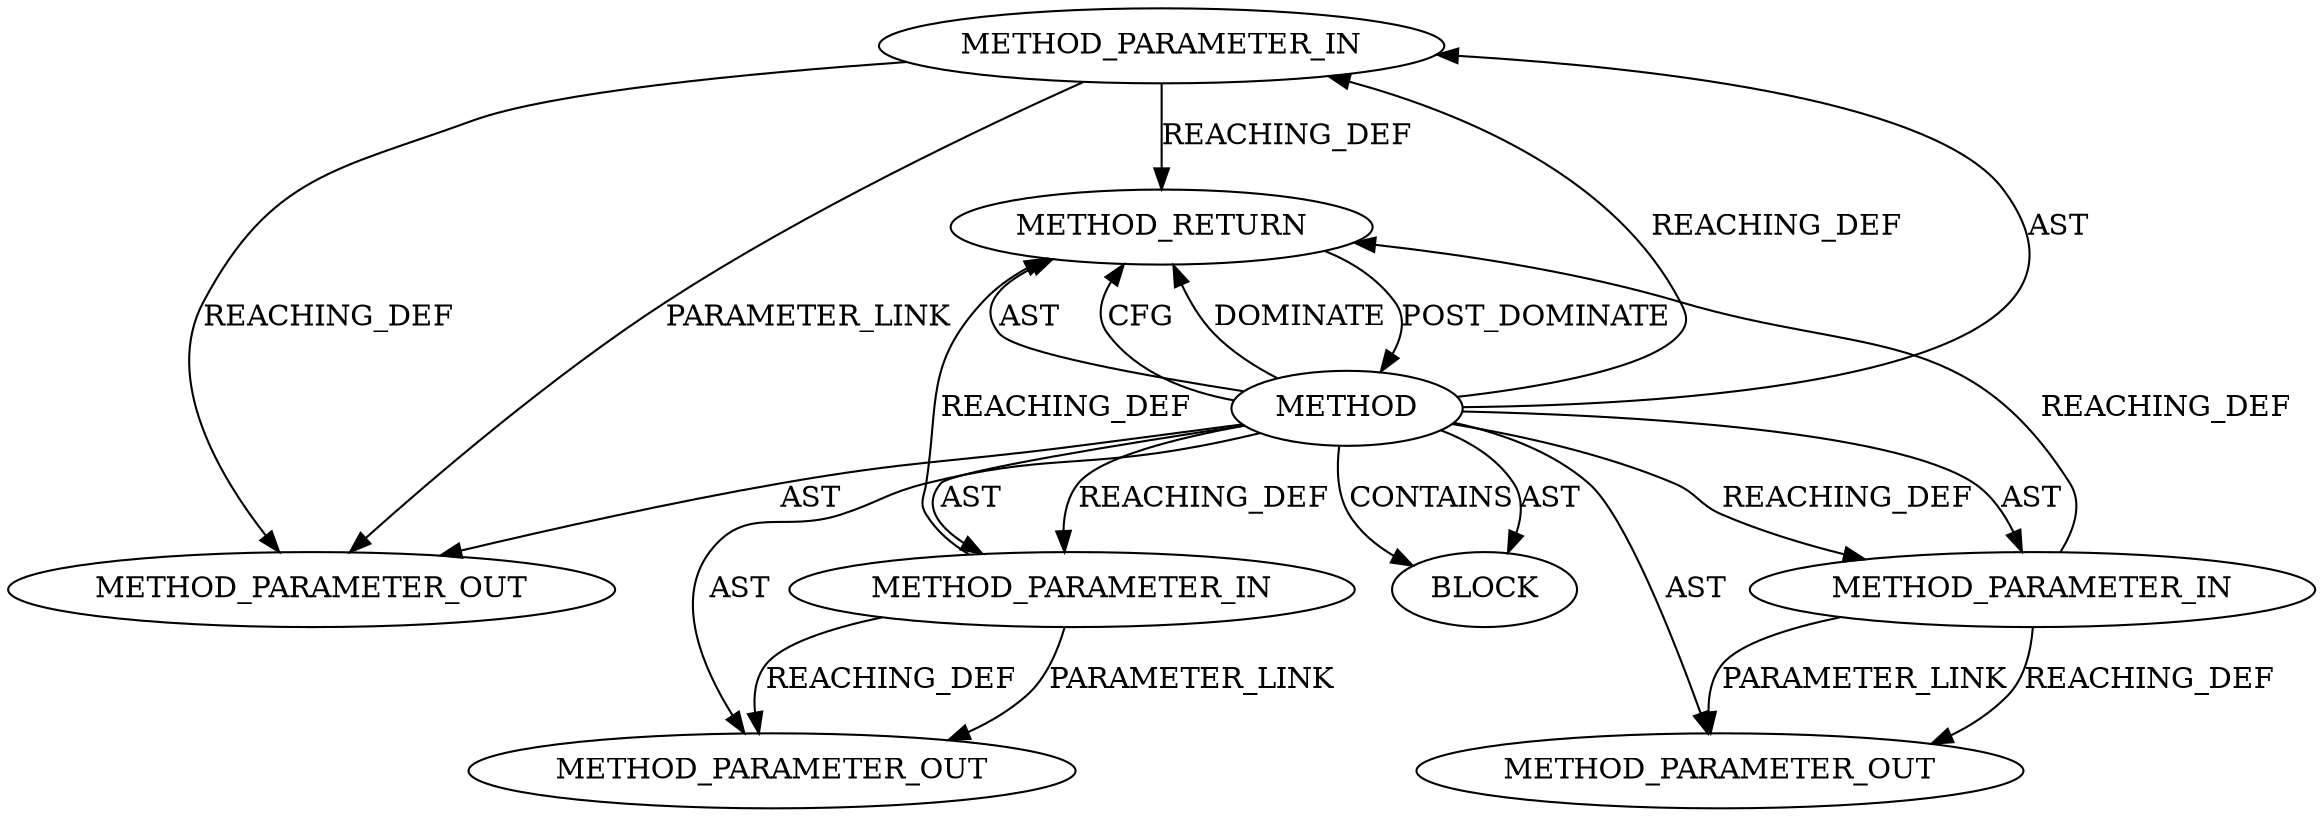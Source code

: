 digraph {
  13475 [label=METHOD_PARAMETER_OUT ORDER=2 CODE="p2" IS_VARIADIC=false TYPE_FULL_NAME="ANY" EVALUATION_STRATEGY="BY_VALUE" INDEX=2 NAME="p2"]
  12465 [label=METHOD_PARAMETER_IN ORDER=2 CODE="p2" IS_VARIADIC=false TYPE_FULL_NAME="ANY" EVALUATION_STRATEGY="BY_VALUE" INDEX=2 NAME="p2"]
  13474 [label=METHOD_PARAMETER_OUT ORDER=1 CODE="p1" IS_VARIADIC=false TYPE_FULL_NAME="ANY" EVALUATION_STRATEGY="BY_VALUE" INDEX=1 NAME="p1"]
  12463 [label=METHOD AST_PARENT_TYPE="NAMESPACE_BLOCK" AST_PARENT_FULL_NAME="<global>" ORDER=0 CODE="<empty>" FULL_NAME="crypto_shash_update" IS_EXTERNAL=true FILENAME="<empty>" SIGNATURE="" NAME="crypto_shash_update"]
  13476 [label=METHOD_PARAMETER_OUT ORDER=3 CODE="p3" IS_VARIADIC=false TYPE_FULL_NAME="ANY" EVALUATION_STRATEGY="BY_VALUE" INDEX=3 NAME="p3"]
  12466 [label=METHOD_PARAMETER_IN ORDER=3 CODE="p3" IS_VARIADIC=false TYPE_FULL_NAME="ANY" EVALUATION_STRATEGY="BY_VALUE" INDEX=3 NAME="p3"]
  12467 [label=BLOCK ORDER=1 ARGUMENT_INDEX=1 CODE="<empty>" TYPE_FULL_NAME="ANY"]
  12464 [label=METHOD_PARAMETER_IN ORDER=1 CODE="p1" IS_VARIADIC=false TYPE_FULL_NAME="ANY" EVALUATION_STRATEGY="BY_VALUE" INDEX=1 NAME="p1"]
  12468 [label=METHOD_RETURN ORDER=2 CODE="RET" TYPE_FULL_NAME="ANY" EVALUATION_STRATEGY="BY_VALUE"]
  12463 -> 13475 [label=AST ]
  12463 -> 12464 [label=REACHING_DEF VARIABLE=""]
  12465 -> 13475 [label=REACHING_DEF VARIABLE="p2"]
  12463 -> 13476 [label=AST ]
  12463 -> 12465 [label=AST ]
  12463 -> 12465 [label=REACHING_DEF VARIABLE=""]
  12463 -> 12467 [label=CONTAINS ]
  12468 -> 12463 [label=POST_DOMINATE ]
  12463 -> 12468 [label=AST ]
  12463 -> 12468 [label=CFG ]
  12463 -> 13474 [label=AST ]
  12464 -> 12468 [label=REACHING_DEF VARIABLE="p1"]
  12463 -> 12466 [label=AST ]
  12465 -> 12468 [label=REACHING_DEF VARIABLE="p2"]
  12463 -> 12467 [label=AST ]
  12463 -> 12468 [label=DOMINATE ]
  12463 -> 12464 [label=AST ]
  12466 -> 13476 [label=PARAMETER_LINK ]
  12466 -> 13476 [label=REACHING_DEF VARIABLE="p3"]
  12466 -> 12468 [label=REACHING_DEF VARIABLE="p3"]
  12464 -> 13474 [label=PARAMETER_LINK ]
  12463 -> 12466 [label=REACHING_DEF VARIABLE=""]
  12465 -> 13475 [label=PARAMETER_LINK ]
  12464 -> 13474 [label=REACHING_DEF VARIABLE="p1"]
}
